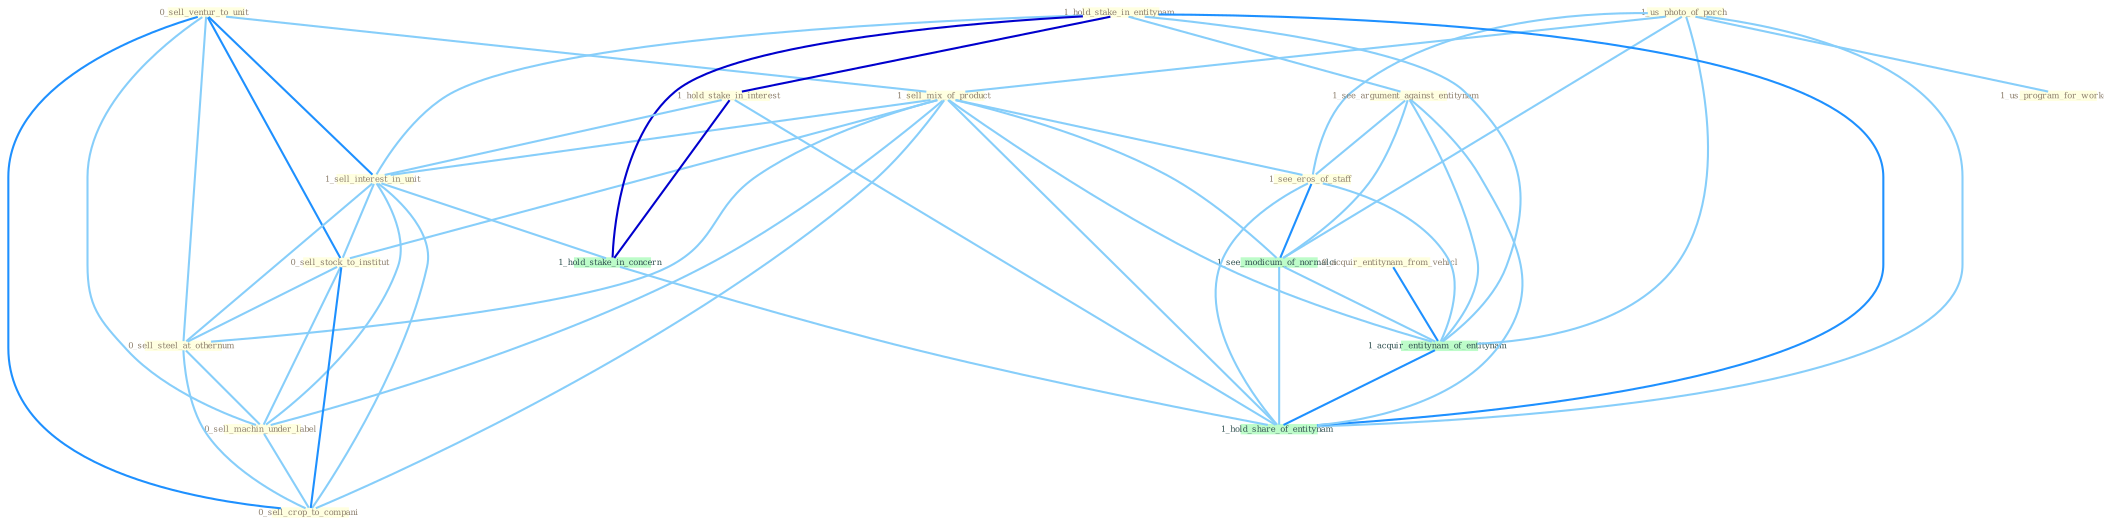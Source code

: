 Graph G{ 
    node
    [shape=polygon,style=filled,width=.5,height=.06,color="#BDFCC9",fixedsize=true,fontsize=4,
    fontcolor="#2f4f4f"];
    {node
    [color="#ffffe0", fontcolor="#8b7d6b"] "0_sell_ventur_to_unit " "1_us_photo_of_porch " "1_sell_mix_of_product " "1_hold_stake_in_entitynam " "1_hold_stake_in_interest " "1_see_argument_against_entitynam " "1_sell_interest_in_unit " "0_sell_stock_to_institut " "0_sell_steel_at_othernum " "0_sell_machin_under_label " "0_sell_crop_to_compani " "1_us_program_for_worker " "0_acquir_entitynam_from_vehicl " "1_see_eros_of_staff "}
{node [color="#fff0f5", fontcolor="#b22222"]}
edge [color="#B0E2FF"];

	"0_sell_ventur_to_unit " -- "1_sell_mix_of_product " [w="1", color="#87cefa" ];
	"0_sell_ventur_to_unit " -- "1_sell_interest_in_unit " [w="2", color="#1e90ff" , len=0.8];
	"0_sell_ventur_to_unit " -- "0_sell_stock_to_institut " [w="2", color="#1e90ff" , len=0.8];
	"0_sell_ventur_to_unit " -- "0_sell_steel_at_othernum " [w="1", color="#87cefa" ];
	"0_sell_ventur_to_unit " -- "0_sell_machin_under_label " [w="1", color="#87cefa" ];
	"0_sell_ventur_to_unit " -- "0_sell_crop_to_compani " [w="2", color="#1e90ff" , len=0.8];
	"1_us_photo_of_porch " -- "1_sell_mix_of_product " [w="1", color="#87cefa" ];
	"1_us_photo_of_porch " -- "1_us_program_for_worker " [w="1", color="#87cefa" ];
	"1_us_photo_of_porch " -- "1_see_eros_of_staff " [w="1", color="#87cefa" ];
	"1_us_photo_of_porch " -- "1_see_modicum_of_normalci " [w="1", color="#87cefa" ];
	"1_us_photo_of_porch " -- "1_acquir_entitynam_of_entitynam " [w="1", color="#87cefa" ];
	"1_us_photo_of_porch " -- "1_hold_share_of_entitynam " [w="1", color="#87cefa" ];
	"1_sell_mix_of_product " -- "1_sell_interest_in_unit " [w="1", color="#87cefa" ];
	"1_sell_mix_of_product " -- "0_sell_stock_to_institut " [w="1", color="#87cefa" ];
	"1_sell_mix_of_product " -- "0_sell_steel_at_othernum " [w="1", color="#87cefa" ];
	"1_sell_mix_of_product " -- "0_sell_machin_under_label " [w="1", color="#87cefa" ];
	"1_sell_mix_of_product " -- "0_sell_crop_to_compani " [w="1", color="#87cefa" ];
	"1_sell_mix_of_product " -- "1_see_eros_of_staff " [w="1", color="#87cefa" ];
	"1_sell_mix_of_product " -- "1_see_modicum_of_normalci " [w="1", color="#87cefa" ];
	"1_sell_mix_of_product " -- "1_acquir_entitynam_of_entitynam " [w="1", color="#87cefa" ];
	"1_sell_mix_of_product " -- "1_hold_share_of_entitynam " [w="1", color="#87cefa" ];
	"1_hold_stake_in_entitynam " -- "1_hold_stake_in_interest " [w="3", color="#0000cd" , len=0.6];
	"1_hold_stake_in_entitynam " -- "1_see_argument_against_entitynam " [w="1", color="#87cefa" ];
	"1_hold_stake_in_entitynam " -- "1_sell_interest_in_unit " [w="1", color="#87cefa" ];
	"1_hold_stake_in_entitynam " -- "1_hold_stake_in_concern " [w="3", color="#0000cd" , len=0.6];
	"1_hold_stake_in_entitynam " -- "1_acquir_entitynam_of_entitynam " [w="1", color="#87cefa" ];
	"1_hold_stake_in_entitynam " -- "1_hold_share_of_entitynam " [w="2", color="#1e90ff" , len=0.8];
	"1_hold_stake_in_interest " -- "1_sell_interest_in_unit " [w="1", color="#87cefa" ];
	"1_hold_stake_in_interest " -- "1_hold_stake_in_concern " [w="3", color="#0000cd" , len=0.6];
	"1_hold_stake_in_interest " -- "1_hold_share_of_entitynam " [w="1", color="#87cefa" ];
	"1_see_argument_against_entitynam " -- "1_see_eros_of_staff " [w="1", color="#87cefa" ];
	"1_see_argument_against_entitynam " -- "1_see_modicum_of_normalci " [w="1", color="#87cefa" ];
	"1_see_argument_against_entitynam " -- "1_acquir_entitynam_of_entitynam " [w="1", color="#87cefa" ];
	"1_see_argument_against_entitynam " -- "1_hold_share_of_entitynam " [w="1", color="#87cefa" ];
	"1_sell_interest_in_unit " -- "0_sell_stock_to_institut " [w="1", color="#87cefa" ];
	"1_sell_interest_in_unit " -- "0_sell_steel_at_othernum " [w="1", color="#87cefa" ];
	"1_sell_interest_in_unit " -- "0_sell_machin_under_label " [w="1", color="#87cefa" ];
	"1_sell_interest_in_unit " -- "0_sell_crop_to_compani " [w="1", color="#87cefa" ];
	"1_sell_interest_in_unit " -- "1_hold_stake_in_concern " [w="1", color="#87cefa" ];
	"0_sell_stock_to_institut " -- "0_sell_steel_at_othernum " [w="1", color="#87cefa" ];
	"0_sell_stock_to_institut " -- "0_sell_machin_under_label " [w="1", color="#87cefa" ];
	"0_sell_stock_to_institut " -- "0_sell_crop_to_compani " [w="2", color="#1e90ff" , len=0.8];
	"0_sell_steel_at_othernum " -- "0_sell_machin_under_label " [w="1", color="#87cefa" ];
	"0_sell_steel_at_othernum " -- "0_sell_crop_to_compani " [w="1", color="#87cefa" ];
	"0_sell_machin_under_label " -- "0_sell_crop_to_compani " [w="1", color="#87cefa" ];
	"0_acquir_entitynam_from_vehicl " -- "1_acquir_entitynam_of_entitynam " [w="2", color="#1e90ff" , len=0.8];
	"1_see_eros_of_staff " -- "1_see_modicum_of_normalci " [w="2", color="#1e90ff" , len=0.8];
	"1_see_eros_of_staff " -- "1_acquir_entitynam_of_entitynam " [w="1", color="#87cefa" ];
	"1_see_eros_of_staff " -- "1_hold_share_of_entitynam " [w="1", color="#87cefa" ];
	"1_hold_stake_in_concern " -- "1_hold_share_of_entitynam " [w="1", color="#87cefa" ];
	"1_see_modicum_of_normalci " -- "1_acquir_entitynam_of_entitynam " [w="1", color="#87cefa" ];
	"1_see_modicum_of_normalci " -- "1_hold_share_of_entitynam " [w="1", color="#87cefa" ];
	"1_acquir_entitynam_of_entitynam " -- "1_hold_share_of_entitynam " [w="2", color="#1e90ff" , len=0.8];
}